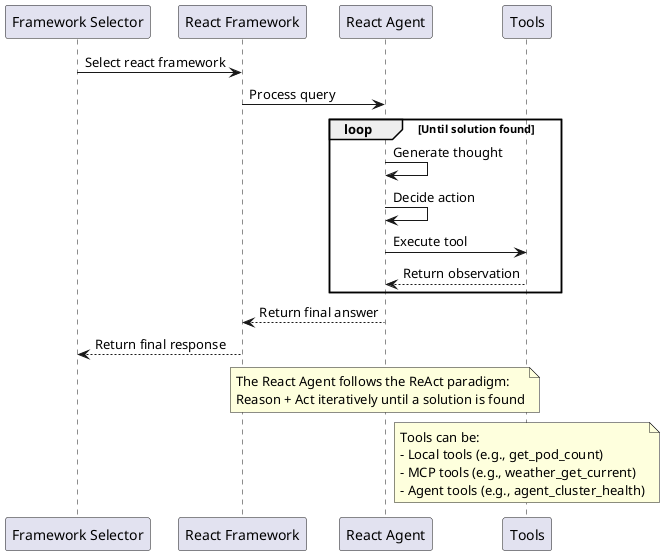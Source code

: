 @startuml React Framework Flow

' Define participants
participant "Framework Selector" as FS
participant "React Framework" as ReF
participant "React Agent" as RA
participant "Tools" as T

' Define sequence
FS -> ReF : Select react framework
ReF -> RA : Process query

loop Until solution found
    RA -> RA : Generate thought
    RA -> RA : Decide action
    RA -> T : Execute tool
    T --> RA : Return observation
end

RA --> ReF : Return final answer
ReF --> FS : Return final response

' Add notes
note over RA
  The React Agent follows the ReAct paradigm:
  Reason + Act iteratively until a solution is found
end note

note over T
  Tools can be:
  - Local tools (e.g., get_pod_count)
  - MCP tools (e.g., weather_get_current)
  - Agent tools (e.g., agent_cluster_health)
end note

@enduml
